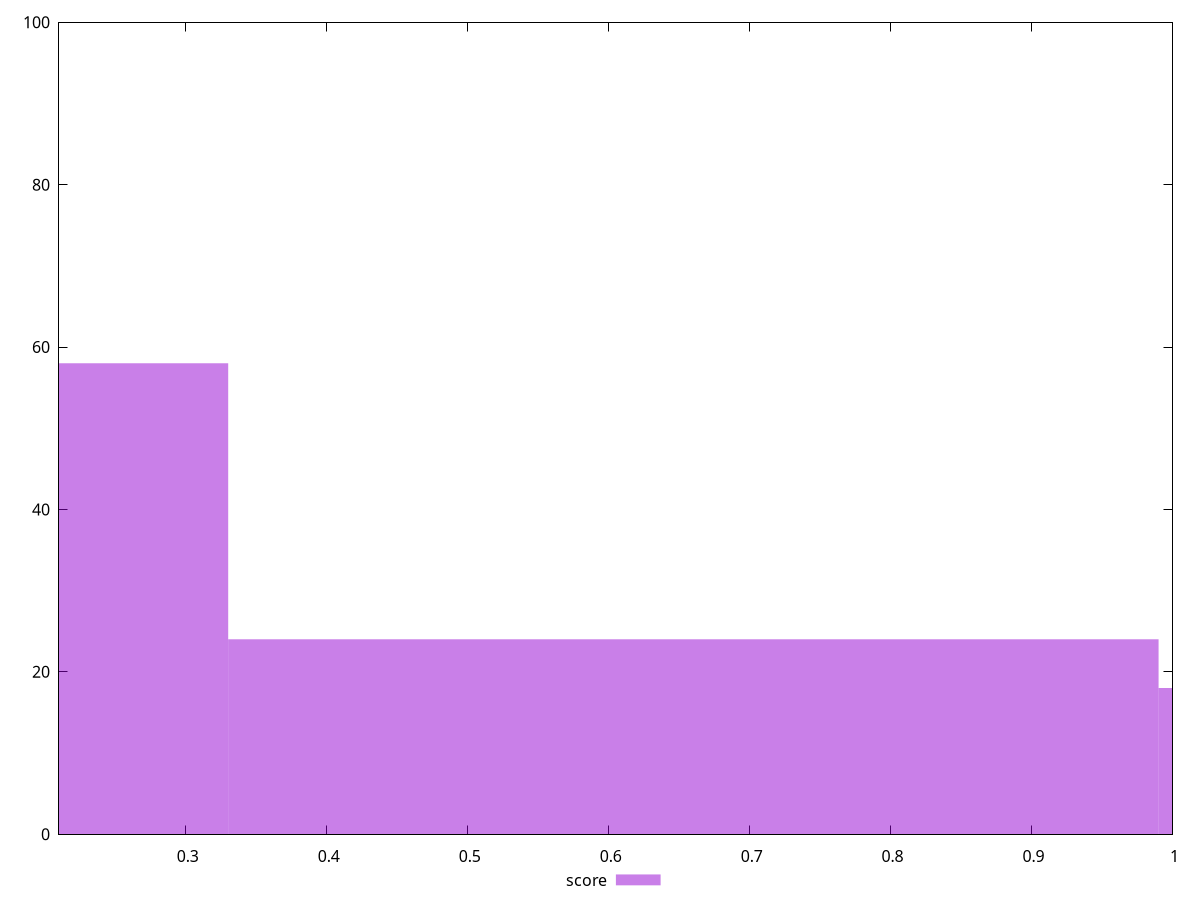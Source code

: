 reset

$score <<EOF
0.660079307854851 24
0 58
1.320158615709702 18
EOF

set key outside below
set boxwidth 0.660079307854851
set xrange [0.21:1]
set yrange [0:100]
set trange [0:100]
set style fill transparent solid 0.5 noborder
set terminal svg size 640, 490 enhanced background rgb 'white'
set output "reports/report_00028_2021-02-24T12-49-42.674Z/unused-javascript/samples/card/score/histogram.svg"

plot $score title "score" with boxes

reset
